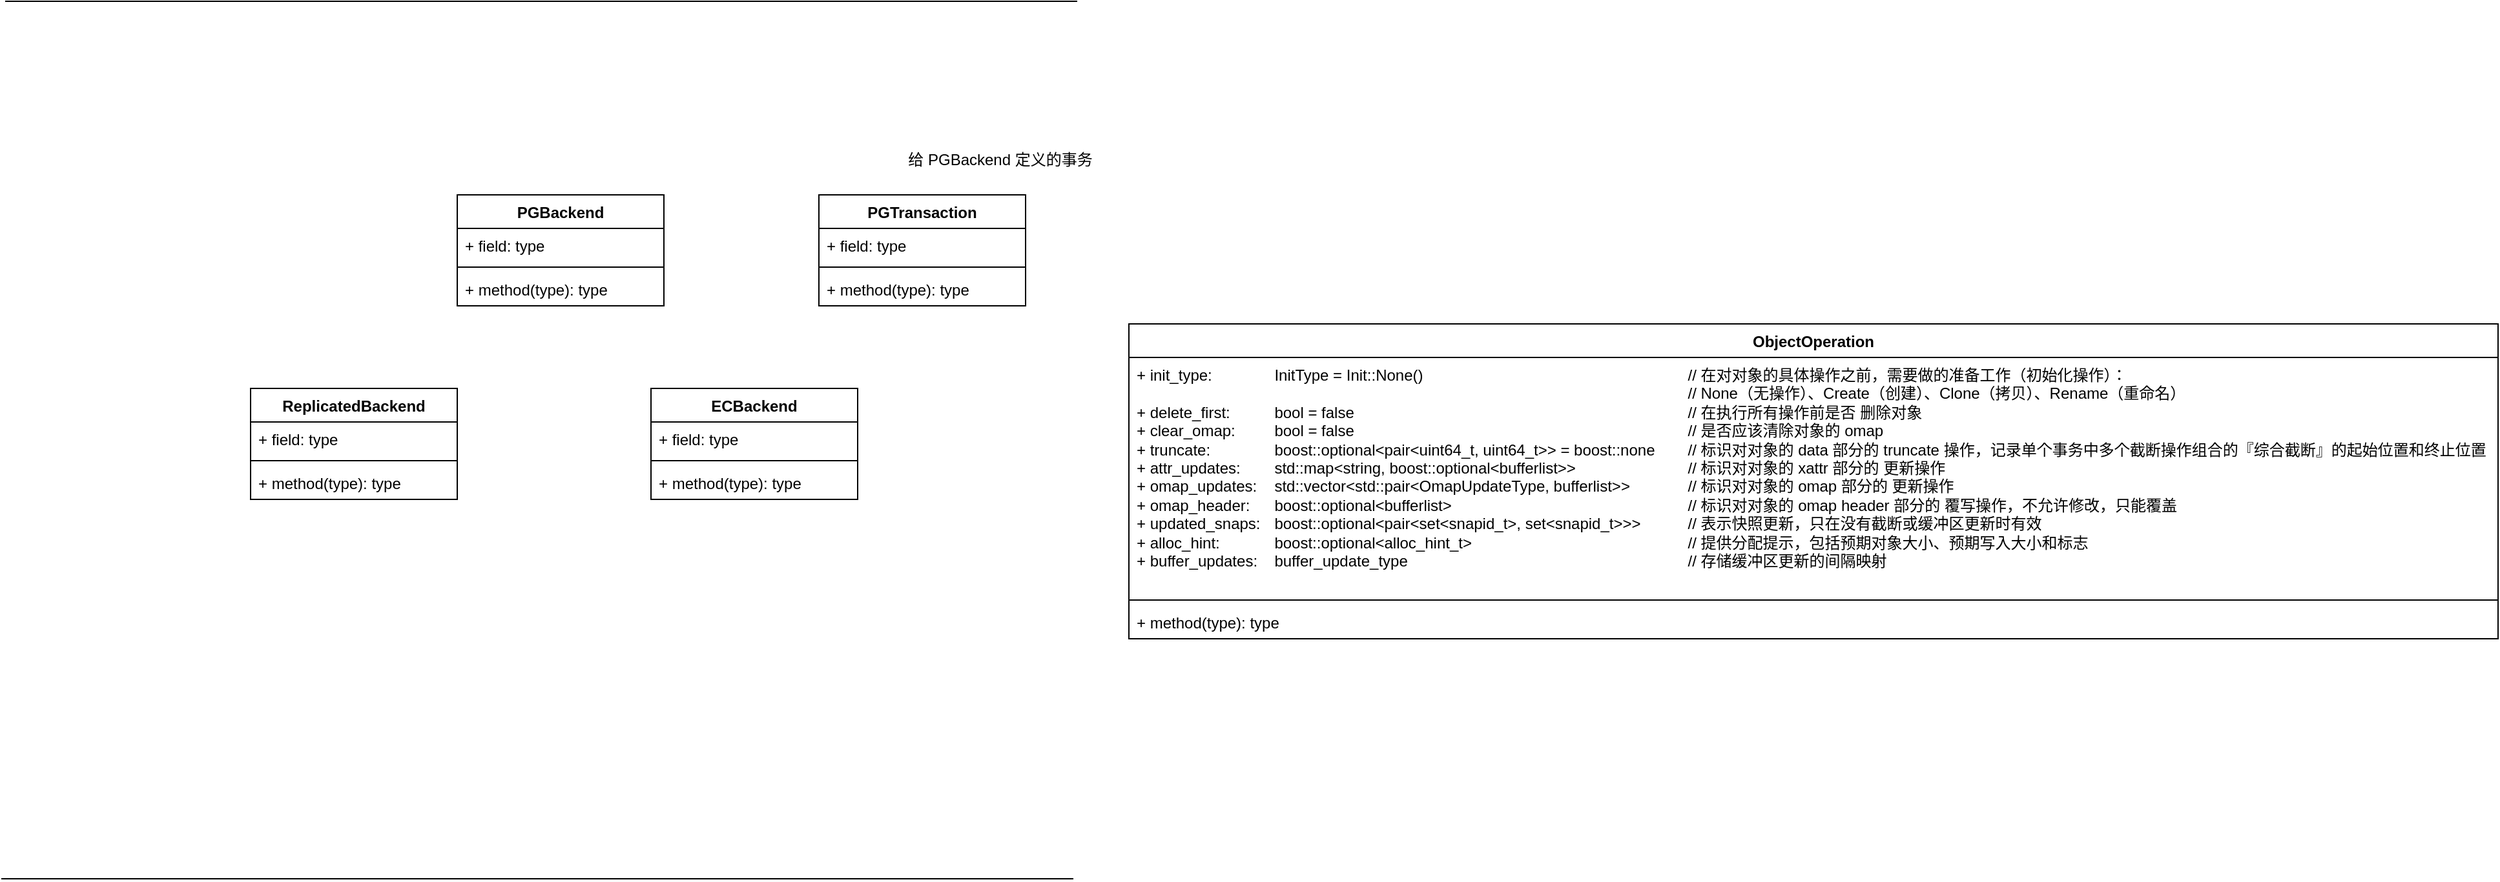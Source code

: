<mxfile version="24.2.5" type="github">
  <diagram name="第 1 页" id="-uQSeOJSlCtYZD3dOr9u">
    <mxGraphModel dx="2308" dy="843" grid="1" gridSize="10" guides="1" tooltips="1" connect="1" arrows="1" fold="1" page="1" pageScale="1" pageWidth="827" pageHeight="1169" math="0" shadow="0">
      <root>
        <mxCell id="0" />
        <mxCell id="1" parent="0" />
        <mxCell id="nBwcyAybidMbAAUypK3X-1" value="" style="endArrow=none;html=1;rounded=0;" edge="1" parent="1">
          <mxGeometry width="50" height="50" relative="1" as="geometry">
            <mxPoint y="440" as="sourcePoint" />
            <mxPoint x="830" y="440" as="targetPoint" />
          </mxGeometry>
        </mxCell>
        <mxCell id="nBwcyAybidMbAAUypK3X-2" value="" style="endArrow=none;html=1;rounded=0;" edge="1" parent="1">
          <mxGeometry width="50" height="50" relative="1" as="geometry">
            <mxPoint x="-3" y="1120" as="sourcePoint" />
            <mxPoint x="827" y="1120" as="targetPoint" />
          </mxGeometry>
        </mxCell>
        <mxCell id="nBwcyAybidMbAAUypK3X-3" value="PGBackend" style="swimlane;fontStyle=1;align=center;verticalAlign=top;childLayout=stackLayout;horizontal=1;startSize=26;horizontalStack=0;resizeParent=1;resizeParentMax=0;resizeLast=0;collapsible=1;marginBottom=0;whiteSpace=wrap;html=1;" vertex="1" parent="1">
          <mxGeometry x="350" y="590" width="160" height="86" as="geometry" />
        </mxCell>
        <mxCell id="nBwcyAybidMbAAUypK3X-4" value="+ field: type" style="text;strokeColor=none;fillColor=none;align=left;verticalAlign=top;spacingLeft=4;spacingRight=4;overflow=hidden;rotatable=0;points=[[0,0.5],[1,0.5]];portConstraint=eastwest;whiteSpace=wrap;html=1;" vertex="1" parent="nBwcyAybidMbAAUypK3X-3">
          <mxGeometry y="26" width="160" height="26" as="geometry" />
        </mxCell>
        <mxCell id="nBwcyAybidMbAAUypK3X-5" value="" style="line;strokeWidth=1;fillColor=none;align=left;verticalAlign=middle;spacingTop=-1;spacingLeft=3;spacingRight=3;rotatable=0;labelPosition=right;points=[];portConstraint=eastwest;strokeColor=inherit;" vertex="1" parent="nBwcyAybidMbAAUypK3X-3">
          <mxGeometry y="52" width="160" height="8" as="geometry" />
        </mxCell>
        <mxCell id="nBwcyAybidMbAAUypK3X-6" value="+ method(type): type" style="text;strokeColor=none;fillColor=none;align=left;verticalAlign=top;spacingLeft=4;spacingRight=4;overflow=hidden;rotatable=0;points=[[0,0.5],[1,0.5]];portConstraint=eastwest;whiteSpace=wrap;html=1;" vertex="1" parent="nBwcyAybidMbAAUypK3X-3">
          <mxGeometry y="60" width="160" height="26" as="geometry" />
        </mxCell>
        <mxCell id="nBwcyAybidMbAAUypK3X-7" value="ReplicatedBackend" style="swimlane;fontStyle=1;align=center;verticalAlign=top;childLayout=stackLayout;horizontal=1;startSize=26;horizontalStack=0;resizeParent=1;resizeParentMax=0;resizeLast=0;collapsible=1;marginBottom=0;whiteSpace=wrap;html=1;" vertex="1" parent="1">
          <mxGeometry x="190" y="740" width="160" height="86" as="geometry" />
        </mxCell>
        <mxCell id="nBwcyAybidMbAAUypK3X-8" value="+ field: type" style="text;strokeColor=none;fillColor=none;align=left;verticalAlign=top;spacingLeft=4;spacingRight=4;overflow=hidden;rotatable=0;points=[[0,0.5],[1,0.5]];portConstraint=eastwest;whiteSpace=wrap;html=1;" vertex="1" parent="nBwcyAybidMbAAUypK3X-7">
          <mxGeometry y="26" width="160" height="26" as="geometry" />
        </mxCell>
        <mxCell id="nBwcyAybidMbAAUypK3X-9" value="" style="line;strokeWidth=1;fillColor=none;align=left;verticalAlign=middle;spacingTop=-1;spacingLeft=3;spacingRight=3;rotatable=0;labelPosition=right;points=[];portConstraint=eastwest;strokeColor=inherit;" vertex="1" parent="nBwcyAybidMbAAUypK3X-7">
          <mxGeometry y="52" width="160" height="8" as="geometry" />
        </mxCell>
        <mxCell id="nBwcyAybidMbAAUypK3X-10" value="+ method(type): type" style="text;strokeColor=none;fillColor=none;align=left;verticalAlign=top;spacingLeft=4;spacingRight=4;overflow=hidden;rotatable=0;points=[[0,0.5],[1,0.5]];portConstraint=eastwest;whiteSpace=wrap;html=1;" vertex="1" parent="nBwcyAybidMbAAUypK3X-7">
          <mxGeometry y="60" width="160" height="26" as="geometry" />
        </mxCell>
        <mxCell id="nBwcyAybidMbAAUypK3X-11" value="ECBackend" style="swimlane;fontStyle=1;align=center;verticalAlign=top;childLayout=stackLayout;horizontal=1;startSize=26;horizontalStack=0;resizeParent=1;resizeParentMax=0;resizeLast=0;collapsible=1;marginBottom=0;whiteSpace=wrap;html=1;" vertex="1" parent="1">
          <mxGeometry x="500" y="740" width="160" height="86" as="geometry" />
        </mxCell>
        <mxCell id="nBwcyAybidMbAAUypK3X-12" value="+ field: type" style="text;strokeColor=none;fillColor=none;align=left;verticalAlign=top;spacingLeft=4;spacingRight=4;overflow=hidden;rotatable=0;points=[[0,0.5],[1,0.5]];portConstraint=eastwest;whiteSpace=wrap;html=1;" vertex="1" parent="nBwcyAybidMbAAUypK3X-11">
          <mxGeometry y="26" width="160" height="26" as="geometry" />
        </mxCell>
        <mxCell id="nBwcyAybidMbAAUypK3X-13" value="" style="line;strokeWidth=1;fillColor=none;align=left;verticalAlign=middle;spacingTop=-1;spacingLeft=3;spacingRight=3;rotatable=0;labelPosition=right;points=[];portConstraint=eastwest;strokeColor=inherit;" vertex="1" parent="nBwcyAybidMbAAUypK3X-11">
          <mxGeometry y="52" width="160" height="8" as="geometry" />
        </mxCell>
        <mxCell id="nBwcyAybidMbAAUypK3X-14" value="+ method(type): type" style="text;strokeColor=none;fillColor=none;align=left;verticalAlign=top;spacingLeft=4;spacingRight=4;overflow=hidden;rotatable=0;points=[[0,0.5],[1,0.5]];portConstraint=eastwest;whiteSpace=wrap;html=1;" vertex="1" parent="nBwcyAybidMbAAUypK3X-11">
          <mxGeometry y="60" width="160" height="26" as="geometry" />
        </mxCell>
        <mxCell id="nBwcyAybidMbAAUypK3X-15" value="PGTransaction" style="swimlane;fontStyle=1;align=center;verticalAlign=top;childLayout=stackLayout;horizontal=1;startSize=26;horizontalStack=0;resizeParent=1;resizeParentMax=0;resizeLast=0;collapsible=1;marginBottom=0;whiteSpace=wrap;html=1;" vertex="1" parent="1">
          <mxGeometry x="630" y="590" width="160" height="86" as="geometry" />
        </mxCell>
        <mxCell id="nBwcyAybidMbAAUypK3X-16" value="+ field: type" style="text;strokeColor=none;fillColor=none;align=left;verticalAlign=top;spacingLeft=4;spacingRight=4;overflow=hidden;rotatable=0;points=[[0,0.5],[1,0.5]];portConstraint=eastwest;whiteSpace=wrap;html=1;" vertex="1" parent="nBwcyAybidMbAAUypK3X-15">
          <mxGeometry y="26" width="160" height="26" as="geometry" />
        </mxCell>
        <mxCell id="nBwcyAybidMbAAUypK3X-17" value="" style="line;strokeWidth=1;fillColor=none;align=left;verticalAlign=middle;spacingTop=-1;spacingLeft=3;spacingRight=3;rotatable=0;labelPosition=right;points=[];portConstraint=eastwest;strokeColor=inherit;" vertex="1" parent="nBwcyAybidMbAAUypK3X-15">
          <mxGeometry y="52" width="160" height="8" as="geometry" />
        </mxCell>
        <mxCell id="nBwcyAybidMbAAUypK3X-18" value="+ method(type): type" style="text;strokeColor=none;fillColor=none;align=left;verticalAlign=top;spacingLeft=4;spacingRight=4;overflow=hidden;rotatable=0;points=[[0,0.5],[1,0.5]];portConstraint=eastwest;whiteSpace=wrap;html=1;" vertex="1" parent="nBwcyAybidMbAAUypK3X-15">
          <mxGeometry y="60" width="160" height="26" as="geometry" />
        </mxCell>
        <mxCell id="nBwcyAybidMbAAUypK3X-19" value="给 PGBackend 定义的事务" style="text;html=1;align=center;verticalAlign=middle;resizable=0;points=[];autosize=1;strokeColor=none;fillColor=none;" vertex="1" parent="1">
          <mxGeometry x="685" y="548" width="170" height="30" as="geometry" />
        </mxCell>
        <mxCell id="nBwcyAybidMbAAUypK3X-20" value="ObjectOperation" style="swimlane;fontStyle=1;align=center;verticalAlign=top;childLayout=stackLayout;horizontal=1;startSize=26;horizontalStack=0;resizeParent=1;resizeParentMax=0;resizeLast=0;collapsible=1;marginBottom=0;whiteSpace=wrap;html=1;" vertex="1" parent="1">
          <mxGeometry x="870" y="690" width="1060" height="244" as="geometry" />
        </mxCell>
        <mxCell id="nBwcyAybidMbAAUypK3X-21" value="+ init_type: &lt;span style=&quot;white-space: pre;&quot;&gt;&#x9;&lt;/span&gt;&lt;span style=&quot;white-space: pre;&quot;&gt;&#x9;&lt;/span&gt;InitType = Init::None()&lt;span style=&quot;white-space: pre;&quot;&gt;&#x9;&lt;span style=&quot;white-space: pre;&quot;&gt;&#x9;&lt;/span&gt;&lt;span style=&quot;white-space: pre;&quot;&gt;&#x9;&lt;/span&gt;&lt;span style=&quot;white-space: pre;&quot;&gt;&#x9;&lt;/span&gt;&lt;span style=&quot;white-space: pre;&quot;&gt;&#x9;&lt;/span&gt;&lt;span style=&quot;white-space: pre;&quot;&gt;&#x9;&lt;/span&gt;&lt;span style=&quot;white-space: pre;&quot;&gt;&#x9;&lt;/span&gt;&lt;span style=&quot;white-space: pre;&quot;&gt;&#x9;&lt;/span&gt;&lt;/span&gt;// 在对对象的具体操作之前，需要做的准备工作（初始化操作）：&lt;div&gt;&lt;span style=&quot;background-color: initial;&quot;&gt;&lt;span style=&quot;white-space: pre;&quot;&gt;&#x9;&lt;/span&gt;&lt;span style=&quot;white-space: pre;&quot;&gt;&#x9;&lt;/span&gt;&lt;span style=&quot;white-space: pre;&quot;&gt;&#x9;&lt;/span&gt;&lt;span style=&quot;white-space: pre;&quot;&gt;&#x9;&lt;/span&gt;&lt;span style=&quot;white-space: pre;&quot;&gt;&#x9;&lt;/span&gt;&lt;span style=&quot;white-space: pre;&quot;&gt;&#x9;&lt;/span&gt;&lt;span style=&quot;white-space: pre;&quot;&gt;&#x9;&lt;/span&gt;&lt;span style=&quot;white-space: pre;&quot;&gt;&#x9;&lt;/span&gt;&lt;span style=&quot;white-space: pre;&quot;&gt;&#x9;&lt;/span&gt;&lt;span style=&quot;white-space: pre;&quot;&gt;&#x9;&lt;/span&gt;&lt;span style=&quot;white-space: pre;&quot;&gt;&#x9;&lt;/span&gt;&lt;span style=&quot;white-space: pre;&quot;&gt;&#x9;&lt;/span&gt;&lt;span style=&quot;white-space: pre;&quot;&gt;&#x9;&lt;/span&gt;&lt;span style=&quot;white-space: pre;&quot;&gt;&#x9;&lt;/span&gt;&lt;span style=&quot;white-space: pre;&quot;&gt;&#x9;&lt;/span&gt;&lt;span style=&quot;white-space: pre;&quot;&gt;&#x9;&lt;/span&gt;// None（无操作）、Create（创建）、Clone（拷贝）、Rename（重命名）&lt;/span&gt;&lt;div&gt;&lt;div&gt;+&amp;nbsp;delete_first: &lt;span style=&quot;white-space: pre;&quot;&gt;&#x9;&lt;/span&gt;&lt;span style=&quot;white-space: pre;&quot;&gt;&#x9;&lt;/span&gt;bool = false&lt;span style=&quot;white-space: pre;&quot;&gt;&#x9;&lt;/span&gt;&lt;span style=&quot;white-space: pre;&quot;&gt;&#x9;&lt;/span&gt;&lt;span style=&quot;white-space: pre;&quot;&gt;&#x9;&lt;span style=&quot;white-space: pre;&quot;&gt;&#x9;&lt;/span&gt;&lt;span style=&quot;white-space: pre;&quot;&gt;&#x9;&lt;/span&gt;&lt;span style=&quot;white-space: pre;&quot;&gt;&#x9;&lt;/span&gt;&lt;span style=&quot;white-space: pre;&quot;&gt;&#x9;&lt;/span&gt;&lt;span style=&quot;white-space: pre;&quot;&gt;&#x9;&lt;/span&gt;&lt;span style=&quot;white-space: pre;&quot;&gt;&#x9;&lt;/span&gt;&lt;span style=&quot;white-space: pre;&quot;&gt;&#x9;&lt;/span&gt;&lt;/span&gt;// 在执行所有操作前是否 删除对象&lt;/div&gt;&lt;div&gt;+&amp;nbsp;clear_omap: &lt;span style=&quot;white-space: pre;&quot;&gt;&#x9;&lt;/span&gt;bool = false&lt;span style=&quot;white-space: pre;&quot;&gt;&#x9;&lt;/span&gt;&lt;span style=&quot;white-space: pre;&quot;&gt;&#x9;&lt;/span&gt;&lt;span style=&quot;white-space: pre;&quot;&gt;&#x9;&lt;span style=&quot;white-space: pre;&quot;&gt;&#x9;&lt;/span&gt;&lt;span style=&quot;white-space: pre;&quot;&gt;&#x9;&lt;/span&gt;&lt;span style=&quot;white-space: pre;&quot;&gt;&#x9;&lt;/span&gt;&lt;span style=&quot;white-space: pre;&quot;&gt;&#x9;&lt;/span&gt;&lt;span style=&quot;white-space: pre;&quot;&gt;&#x9;&lt;/span&gt;&lt;span style=&quot;white-space: pre;&quot;&gt;&#x9;&lt;/span&gt;&lt;span style=&quot;white-space: pre;&quot;&gt;&#x9;&lt;/span&gt;&lt;/span&gt;// 是否应该清除对象的 omap&lt;/div&gt;&lt;div&gt;+&amp;nbsp;truncate:&amp;nbsp;&lt;span style=&quot;white-space: pre;&quot;&gt;&#x9;&lt;/span&gt;&lt;span style=&quot;white-space: pre;&quot;&gt;&#x9;&lt;/span&gt;boost::optional&amp;lt;pair&amp;lt;uint64_t, uint64_t&amp;gt;&amp;gt;&amp;nbsp;= boost::none&lt;span style=&quot;white-space: pre;&quot;&gt;&#x9;&lt;/span&gt;// 标识对对象的 data 部分的&amp;nbsp;&lt;span style=&quot;background-color: initial;&quot;&gt;truncate&amp;nbsp;&lt;/span&gt;&lt;span style=&quot;background-color: initial;&quot;&gt;操作，记录单个事务中多个截断操作组合的『综合截断』的起始位置和终止位置&lt;/span&gt;&lt;/div&gt;&lt;div&gt;+&amp;nbsp;attr_updates:&amp;nbsp;&lt;span style=&quot;white-space: pre;&quot;&gt;&#x9;&lt;/span&gt;std::map&amp;lt;string, boost::optional&amp;lt;bufferlist&amp;gt;&amp;gt;&lt;span style=&quot;white-space: pre;&quot;&gt;&#x9;&lt;/span&gt;&lt;span style=&quot;white-space: pre;&quot;&gt;&#x9;&lt;/span&gt;&lt;span style=&quot;white-space: pre;&quot;&gt;&#x9;&lt;/span&gt;&lt;span style=&quot;white-space: pre;&quot;&gt;&#x9;&lt;/span&gt;// 标识对对象的 xattr 部分的 更新操作&lt;/div&gt;&lt;div&gt;+&amp;nbsp;omap_updates:&amp;nbsp;&lt;span style=&quot;white-space: pre;&quot;&gt;&#x9;&lt;/span&gt;std::vector&amp;lt;std::pair&amp;lt;OmapUpdateType, bufferlist&amp;gt;&amp;gt;&lt;span style=&quot;white-space: pre;&quot;&gt;&#x9;&lt;/span&gt;&lt;span style=&quot;white-space: pre;&quot;&gt;&#x9;&lt;/span&gt;// 标识对对象的 omap 部分的 更新操作&lt;/div&gt;&lt;div&gt;+&amp;nbsp;omap_header:&amp;nbsp;&lt;span style=&quot;white-space: pre;&quot;&gt;&#x9;&lt;/span&gt;boost::optional&amp;lt;bufferlist&amp;gt;&lt;span style=&quot;white-space: pre;&quot;&gt;&#x9;&lt;/span&gt;&lt;span style=&quot;white-space: pre;&quot;&gt;&#x9;&lt;/span&gt;&lt;span style=&quot;white-space: pre;&quot;&gt;&#x9;&lt;/span&gt;&lt;span style=&quot;white-space: pre;&quot;&gt;&#x9;&lt;/span&gt;&lt;span style=&quot;white-space: pre;&quot;&gt;&#x9;&lt;/span&gt;&lt;span style=&quot;white-space: pre;&quot;&gt;&#x9;&lt;/span&gt;&lt;span style=&quot;white-space: pre;&quot;&gt;&#x9;&lt;/span&gt;// 标识对对象的 omap header 部分的 覆写操作，不允许修改，只能覆盖&lt;/div&gt;&lt;div&gt;+&amp;nbsp;updated_snaps:&amp;nbsp;&amp;nbsp;&lt;span style=&quot;white-space: pre;&quot;&gt;&#x9;&lt;/span&gt;boost::optional&amp;lt;pair&amp;lt;set&amp;lt;snapid_t&amp;gt;, set&amp;lt;snapid_t&amp;gt;&amp;gt;&amp;gt;&lt;span style=&quot;white-space: pre;&quot;&gt;&#x9;&lt;/span&gt;&lt;span style=&quot;white-space: pre;&quot;&gt;&#x9;&lt;/span&gt;//&amp;nbsp;表示快照更新，只在没有截断或缓冲区更新时有效&lt;/div&gt;&lt;div&gt;+&amp;nbsp;alloc_hint:&amp;nbsp;&lt;span style=&quot;white-space: pre;&quot;&gt;&#x9;&lt;/span&gt;&lt;span style=&quot;white-space: pre;&quot;&gt;&#x9;&lt;/span&gt;boost::optional&amp;lt;alloc_hint_t&amp;gt;&lt;span style=&quot;white-space: pre;&quot;&gt;&#x9;&lt;/span&gt;&lt;span style=&quot;white-space: pre;&quot;&gt;&#x9;&lt;/span&gt;&lt;span style=&quot;white-space: pre;&quot;&gt;&#x9;&lt;/span&gt;&lt;span style=&quot;white-space: pre;&quot;&gt;&#x9;&lt;/span&gt;&lt;span style=&quot;white-space: pre;&quot;&gt;&#x9;&lt;/span&gt;&lt;span style=&quot;white-space: pre;&quot;&gt;&#x9;&lt;/span&gt;&lt;span style=&quot;white-space: pre;&quot;&gt;&#x9;&lt;/span&gt;//&amp;nbsp;提供分配提示，包括预期对象大小、预期写入大小和标志&lt;/div&gt;&lt;div&gt;+&amp;nbsp;buffer_updates:&amp;nbsp;&lt;span style=&quot;white-space: pre;&quot;&gt;&#x9;&lt;/span&gt;buffer_update_type&lt;span style=&quot;white-space: pre;&quot;&gt;&#x9;&lt;/span&gt;&lt;span style=&quot;white-space: pre;&quot;&gt;&#x9;&lt;/span&gt;&lt;span style=&quot;white-space: pre;&quot;&gt;&#x9;&lt;/span&gt;&lt;span style=&quot;white-space: pre;&quot;&gt;&#x9;&lt;/span&gt;&lt;span style=&quot;white-space: pre;&quot;&gt;&#x9;&lt;/span&gt;&lt;span style=&quot;white-space: pre;&quot;&gt;&#x9;&lt;/span&gt;&lt;span style=&quot;white-space: pre;&quot;&gt;&#x9;&lt;/span&gt;&lt;span style=&quot;white-space: pre;&quot;&gt;&#x9;&lt;/span&gt;&lt;span style=&quot;white-space: pre;&quot;&gt;&#x9;&lt;/span&gt;//&amp;nbsp;存储缓冲区更新的间隔映射&lt;/div&gt;&lt;/div&gt;&lt;/div&gt;" style="text;strokeColor=none;fillColor=none;align=left;verticalAlign=top;spacingLeft=4;spacingRight=4;overflow=hidden;rotatable=0;points=[[0,0.5],[1,0.5]];portConstraint=eastwest;whiteSpace=wrap;html=1;" vertex="1" parent="nBwcyAybidMbAAUypK3X-20">
          <mxGeometry y="26" width="1060" height="184" as="geometry" />
        </mxCell>
        <mxCell id="nBwcyAybidMbAAUypK3X-22" value="" style="line;strokeWidth=1;fillColor=none;align=left;verticalAlign=middle;spacingTop=-1;spacingLeft=3;spacingRight=3;rotatable=0;labelPosition=right;points=[];portConstraint=eastwest;strokeColor=inherit;" vertex="1" parent="nBwcyAybidMbAAUypK3X-20">
          <mxGeometry y="210" width="1060" height="8" as="geometry" />
        </mxCell>
        <mxCell id="nBwcyAybidMbAAUypK3X-23" value="+ method(type): type" style="text;strokeColor=none;fillColor=none;align=left;verticalAlign=top;spacingLeft=4;spacingRight=4;overflow=hidden;rotatable=0;points=[[0,0.5],[1,0.5]];portConstraint=eastwest;whiteSpace=wrap;html=1;" vertex="1" parent="nBwcyAybidMbAAUypK3X-20">
          <mxGeometry y="218" width="1060" height="26" as="geometry" />
        </mxCell>
      </root>
    </mxGraphModel>
  </diagram>
</mxfile>
